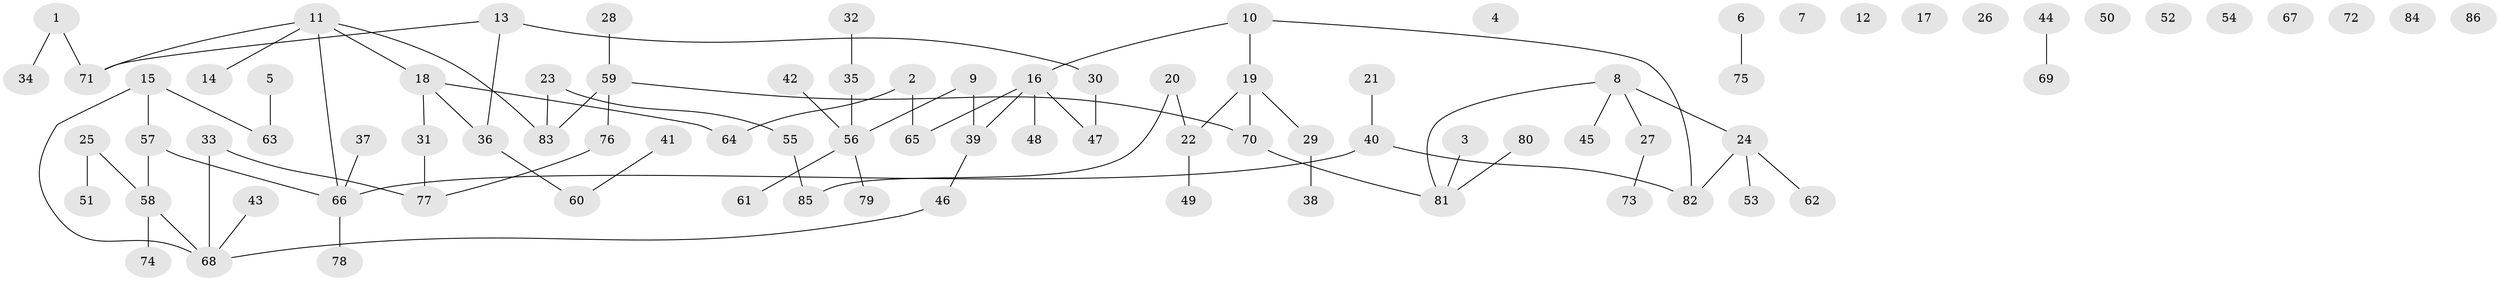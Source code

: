 // coarse degree distribution, {2: 0.2, 1: 0.36666666666666664, 0: 0.2, 4: 0.13333333333333333, 5: 0.08333333333333333, 3: 0.016666666666666666}
// Generated by graph-tools (version 1.1) at 2025/43/03/04/25 21:43:01]
// undirected, 86 vertices, 81 edges
graph export_dot {
graph [start="1"]
  node [color=gray90,style=filled];
  1;
  2;
  3;
  4;
  5;
  6;
  7;
  8;
  9;
  10;
  11;
  12;
  13;
  14;
  15;
  16;
  17;
  18;
  19;
  20;
  21;
  22;
  23;
  24;
  25;
  26;
  27;
  28;
  29;
  30;
  31;
  32;
  33;
  34;
  35;
  36;
  37;
  38;
  39;
  40;
  41;
  42;
  43;
  44;
  45;
  46;
  47;
  48;
  49;
  50;
  51;
  52;
  53;
  54;
  55;
  56;
  57;
  58;
  59;
  60;
  61;
  62;
  63;
  64;
  65;
  66;
  67;
  68;
  69;
  70;
  71;
  72;
  73;
  74;
  75;
  76;
  77;
  78;
  79;
  80;
  81;
  82;
  83;
  84;
  85;
  86;
  1 -- 34;
  1 -- 71;
  2 -- 64;
  2 -- 65;
  3 -- 81;
  5 -- 63;
  6 -- 75;
  8 -- 24;
  8 -- 27;
  8 -- 45;
  8 -- 81;
  9 -- 39;
  9 -- 56;
  10 -- 16;
  10 -- 19;
  10 -- 82;
  11 -- 14;
  11 -- 18;
  11 -- 66;
  11 -- 71;
  11 -- 83;
  13 -- 30;
  13 -- 36;
  13 -- 71;
  15 -- 57;
  15 -- 63;
  15 -- 68;
  16 -- 39;
  16 -- 47;
  16 -- 48;
  16 -- 65;
  18 -- 31;
  18 -- 36;
  18 -- 64;
  19 -- 22;
  19 -- 29;
  19 -- 70;
  20 -- 22;
  20 -- 85;
  21 -- 40;
  22 -- 49;
  23 -- 55;
  23 -- 83;
  24 -- 53;
  24 -- 62;
  24 -- 82;
  25 -- 51;
  25 -- 58;
  27 -- 73;
  28 -- 59;
  29 -- 38;
  30 -- 47;
  31 -- 77;
  32 -- 35;
  33 -- 68;
  33 -- 77;
  35 -- 56;
  36 -- 60;
  37 -- 66;
  39 -- 46;
  40 -- 66;
  40 -- 82;
  41 -- 60;
  42 -- 56;
  43 -- 68;
  44 -- 69;
  46 -- 68;
  55 -- 85;
  56 -- 61;
  56 -- 79;
  57 -- 58;
  57 -- 66;
  58 -- 68;
  58 -- 74;
  59 -- 70;
  59 -- 76;
  59 -- 83;
  66 -- 78;
  70 -- 81;
  76 -- 77;
  80 -- 81;
}
